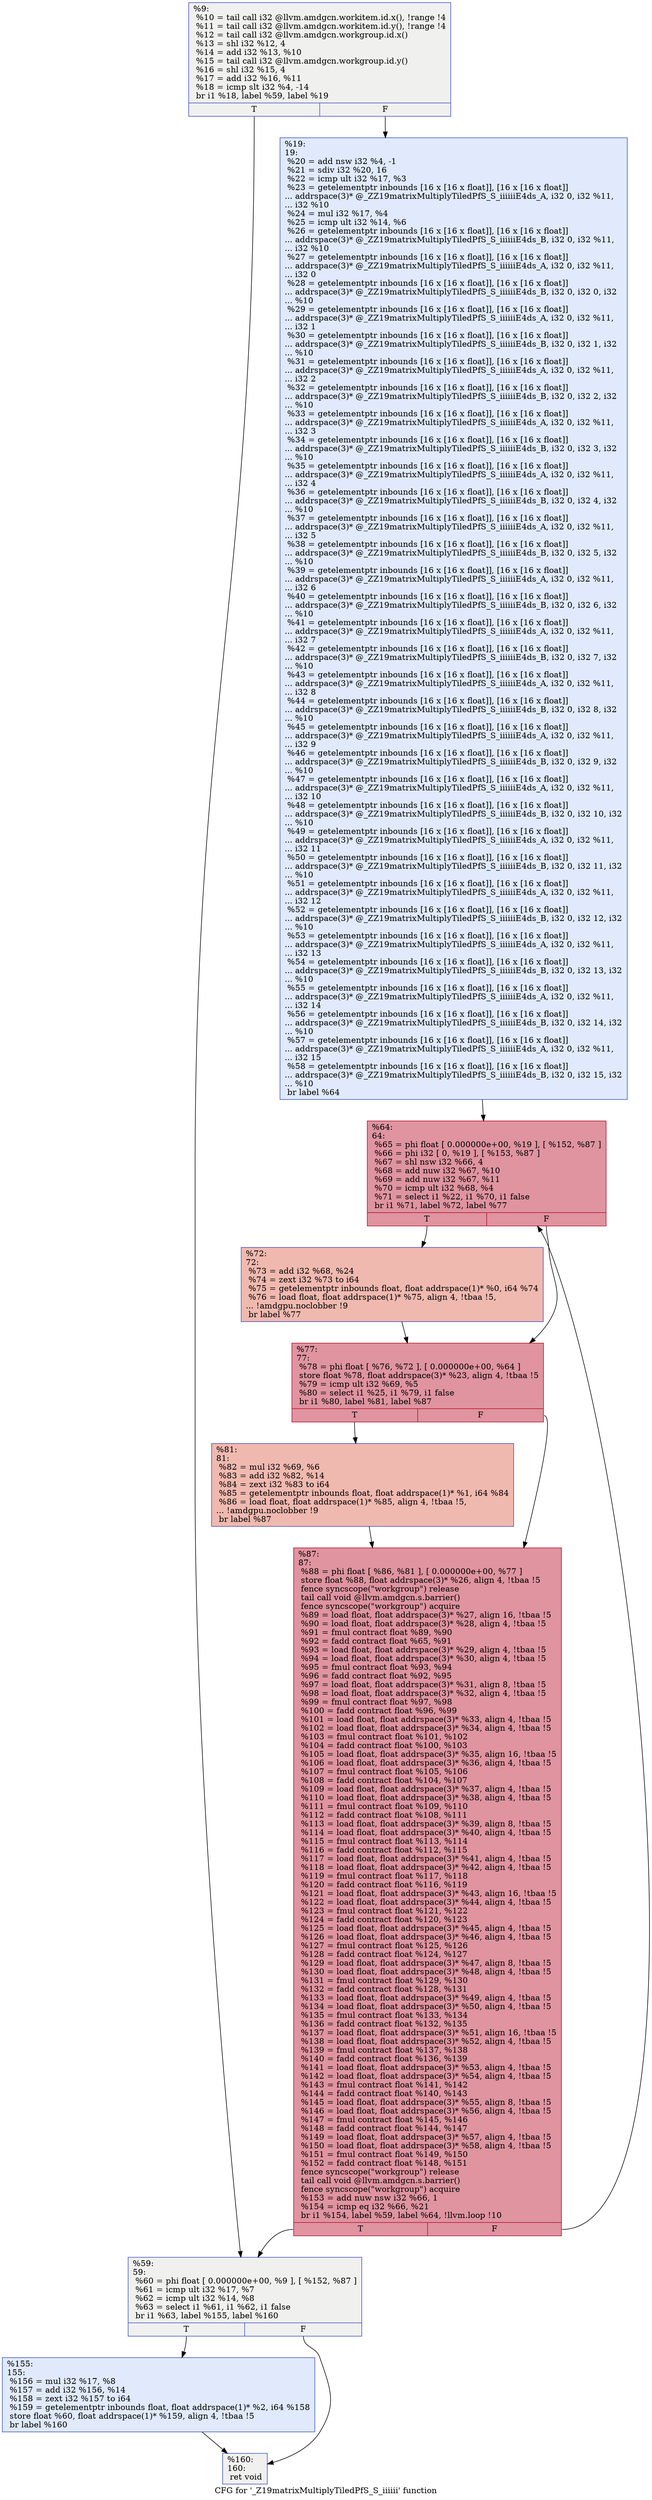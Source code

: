 digraph "CFG for '_Z19matrixMultiplyTiledPfS_S_iiiiii' function" {
	label="CFG for '_Z19matrixMultiplyTiledPfS_S_iiiiii' function";

	Node0x4c461b0 [shape=record,color="#3d50c3ff", style=filled, fillcolor="#dedcdb70",label="{%9:\l  %10 = tail call i32 @llvm.amdgcn.workitem.id.x(), !range !4\l  %11 = tail call i32 @llvm.amdgcn.workitem.id.y(), !range !4\l  %12 = tail call i32 @llvm.amdgcn.workgroup.id.x()\l  %13 = shl i32 %12, 4\l  %14 = add i32 %13, %10\l  %15 = tail call i32 @llvm.amdgcn.workgroup.id.y()\l  %16 = shl i32 %15, 4\l  %17 = add i32 %16, %11\l  %18 = icmp slt i32 %4, -14\l  br i1 %18, label %59, label %19\l|{<s0>T|<s1>F}}"];
	Node0x4c461b0:s0 -> Node0x4c48b70;
	Node0x4c461b0:s1 -> Node0x4c48c00;
	Node0x4c48c00 [shape=record,color="#3d50c3ff", style=filled, fillcolor="#b9d0f970",label="{%19:\l19:                                               \l  %20 = add nsw i32 %4, -1\l  %21 = sdiv i32 %20, 16\l  %22 = icmp ult i32 %17, %3\l  %23 = getelementptr inbounds [16 x [16 x float]], [16 x [16 x float]]\l... addrspace(3)* @_ZZ19matrixMultiplyTiledPfS_S_iiiiiiE4ds_A, i32 0, i32 %11,\l... i32 %10\l  %24 = mul i32 %17, %4\l  %25 = icmp ult i32 %14, %6\l  %26 = getelementptr inbounds [16 x [16 x float]], [16 x [16 x float]]\l... addrspace(3)* @_ZZ19matrixMultiplyTiledPfS_S_iiiiiiE4ds_B, i32 0, i32 %11,\l... i32 %10\l  %27 = getelementptr inbounds [16 x [16 x float]], [16 x [16 x float]]\l... addrspace(3)* @_ZZ19matrixMultiplyTiledPfS_S_iiiiiiE4ds_A, i32 0, i32 %11,\l... i32 0\l  %28 = getelementptr inbounds [16 x [16 x float]], [16 x [16 x float]]\l... addrspace(3)* @_ZZ19matrixMultiplyTiledPfS_S_iiiiiiE4ds_B, i32 0, i32 0, i32\l... %10\l  %29 = getelementptr inbounds [16 x [16 x float]], [16 x [16 x float]]\l... addrspace(3)* @_ZZ19matrixMultiplyTiledPfS_S_iiiiiiE4ds_A, i32 0, i32 %11,\l... i32 1\l  %30 = getelementptr inbounds [16 x [16 x float]], [16 x [16 x float]]\l... addrspace(3)* @_ZZ19matrixMultiplyTiledPfS_S_iiiiiiE4ds_B, i32 0, i32 1, i32\l... %10\l  %31 = getelementptr inbounds [16 x [16 x float]], [16 x [16 x float]]\l... addrspace(3)* @_ZZ19matrixMultiplyTiledPfS_S_iiiiiiE4ds_A, i32 0, i32 %11,\l... i32 2\l  %32 = getelementptr inbounds [16 x [16 x float]], [16 x [16 x float]]\l... addrspace(3)* @_ZZ19matrixMultiplyTiledPfS_S_iiiiiiE4ds_B, i32 0, i32 2, i32\l... %10\l  %33 = getelementptr inbounds [16 x [16 x float]], [16 x [16 x float]]\l... addrspace(3)* @_ZZ19matrixMultiplyTiledPfS_S_iiiiiiE4ds_A, i32 0, i32 %11,\l... i32 3\l  %34 = getelementptr inbounds [16 x [16 x float]], [16 x [16 x float]]\l... addrspace(3)* @_ZZ19matrixMultiplyTiledPfS_S_iiiiiiE4ds_B, i32 0, i32 3, i32\l... %10\l  %35 = getelementptr inbounds [16 x [16 x float]], [16 x [16 x float]]\l... addrspace(3)* @_ZZ19matrixMultiplyTiledPfS_S_iiiiiiE4ds_A, i32 0, i32 %11,\l... i32 4\l  %36 = getelementptr inbounds [16 x [16 x float]], [16 x [16 x float]]\l... addrspace(3)* @_ZZ19matrixMultiplyTiledPfS_S_iiiiiiE4ds_B, i32 0, i32 4, i32\l... %10\l  %37 = getelementptr inbounds [16 x [16 x float]], [16 x [16 x float]]\l... addrspace(3)* @_ZZ19matrixMultiplyTiledPfS_S_iiiiiiE4ds_A, i32 0, i32 %11,\l... i32 5\l  %38 = getelementptr inbounds [16 x [16 x float]], [16 x [16 x float]]\l... addrspace(3)* @_ZZ19matrixMultiplyTiledPfS_S_iiiiiiE4ds_B, i32 0, i32 5, i32\l... %10\l  %39 = getelementptr inbounds [16 x [16 x float]], [16 x [16 x float]]\l... addrspace(3)* @_ZZ19matrixMultiplyTiledPfS_S_iiiiiiE4ds_A, i32 0, i32 %11,\l... i32 6\l  %40 = getelementptr inbounds [16 x [16 x float]], [16 x [16 x float]]\l... addrspace(3)* @_ZZ19matrixMultiplyTiledPfS_S_iiiiiiE4ds_B, i32 0, i32 6, i32\l... %10\l  %41 = getelementptr inbounds [16 x [16 x float]], [16 x [16 x float]]\l... addrspace(3)* @_ZZ19matrixMultiplyTiledPfS_S_iiiiiiE4ds_A, i32 0, i32 %11,\l... i32 7\l  %42 = getelementptr inbounds [16 x [16 x float]], [16 x [16 x float]]\l... addrspace(3)* @_ZZ19matrixMultiplyTiledPfS_S_iiiiiiE4ds_B, i32 0, i32 7, i32\l... %10\l  %43 = getelementptr inbounds [16 x [16 x float]], [16 x [16 x float]]\l... addrspace(3)* @_ZZ19matrixMultiplyTiledPfS_S_iiiiiiE4ds_A, i32 0, i32 %11,\l... i32 8\l  %44 = getelementptr inbounds [16 x [16 x float]], [16 x [16 x float]]\l... addrspace(3)* @_ZZ19matrixMultiplyTiledPfS_S_iiiiiiE4ds_B, i32 0, i32 8, i32\l... %10\l  %45 = getelementptr inbounds [16 x [16 x float]], [16 x [16 x float]]\l... addrspace(3)* @_ZZ19matrixMultiplyTiledPfS_S_iiiiiiE4ds_A, i32 0, i32 %11,\l... i32 9\l  %46 = getelementptr inbounds [16 x [16 x float]], [16 x [16 x float]]\l... addrspace(3)* @_ZZ19matrixMultiplyTiledPfS_S_iiiiiiE4ds_B, i32 0, i32 9, i32\l... %10\l  %47 = getelementptr inbounds [16 x [16 x float]], [16 x [16 x float]]\l... addrspace(3)* @_ZZ19matrixMultiplyTiledPfS_S_iiiiiiE4ds_A, i32 0, i32 %11,\l... i32 10\l  %48 = getelementptr inbounds [16 x [16 x float]], [16 x [16 x float]]\l... addrspace(3)* @_ZZ19matrixMultiplyTiledPfS_S_iiiiiiE4ds_B, i32 0, i32 10, i32\l... %10\l  %49 = getelementptr inbounds [16 x [16 x float]], [16 x [16 x float]]\l... addrspace(3)* @_ZZ19matrixMultiplyTiledPfS_S_iiiiiiE4ds_A, i32 0, i32 %11,\l... i32 11\l  %50 = getelementptr inbounds [16 x [16 x float]], [16 x [16 x float]]\l... addrspace(3)* @_ZZ19matrixMultiplyTiledPfS_S_iiiiiiE4ds_B, i32 0, i32 11, i32\l... %10\l  %51 = getelementptr inbounds [16 x [16 x float]], [16 x [16 x float]]\l... addrspace(3)* @_ZZ19matrixMultiplyTiledPfS_S_iiiiiiE4ds_A, i32 0, i32 %11,\l... i32 12\l  %52 = getelementptr inbounds [16 x [16 x float]], [16 x [16 x float]]\l... addrspace(3)* @_ZZ19matrixMultiplyTiledPfS_S_iiiiiiE4ds_B, i32 0, i32 12, i32\l... %10\l  %53 = getelementptr inbounds [16 x [16 x float]], [16 x [16 x float]]\l... addrspace(3)* @_ZZ19matrixMultiplyTiledPfS_S_iiiiiiE4ds_A, i32 0, i32 %11,\l... i32 13\l  %54 = getelementptr inbounds [16 x [16 x float]], [16 x [16 x float]]\l... addrspace(3)* @_ZZ19matrixMultiplyTiledPfS_S_iiiiiiE4ds_B, i32 0, i32 13, i32\l... %10\l  %55 = getelementptr inbounds [16 x [16 x float]], [16 x [16 x float]]\l... addrspace(3)* @_ZZ19matrixMultiplyTiledPfS_S_iiiiiiE4ds_A, i32 0, i32 %11,\l... i32 14\l  %56 = getelementptr inbounds [16 x [16 x float]], [16 x [16 x float]]\l... addrspace(3)* @_ZZ19matrixMultiplyTiledPfS_S_iiiiiiE4ds_B, i32 0, i32 14, i32\l... %10\l  %57 = getelementptr inbounds [16 x [16 x float]], [16 x [16 x float]]\l... addrspace(3)* @_ZZ19matrixMultiplyTiledPfS_S_iiiiiiE4ds_A, i32 0, i32 %11,\l... i32 15\l  %58 = getelementptr inbounds [16 x [16 x float]], [16 x [16 x float]]\l... addrspace(3)* @_ZZ19matrixMultiplyTiledPfS_S_iiiiiiE4ds_B, i32 0, i32 15, i32\l... %10\l  br label %64\l}"];
	Node0x4c48c00 -> Node0x4c48fb0;
	Node0x4c48b70 [shape=record,color="#3d50c3ff", style=filled, fillcolor="#dedcdb70",label="{%59:\l59:                                               \l  %60 = phi float [ 0.000000e+00, %9 ], [ %152, %87 ]\l  %61 = icmp ult i32 %17, %7\l  %62 = icmp ult i32 %14, %8\l  %63 = select i1 %61, i1 %62, i1 false\l  br i1 %63, label %155, label %160\l|{<s0>T|<s1>F}}"];
	Node0x4c48b70:s0 -> Node0x4c4c0e0;
	Node0x4c48b70:s1 -> Node0x4c4c170;
	Node0x4c48fb0 [shape=record,color="#b70d28ff", style=filled, fillcolor="#b70d2870",label="{%64:\l64:                                               \l  %65 = phi float [ 0.000000e+00, %19 ], [ %152, %87 ]\l  %66 = phi i32 [ 0, %19 ], [ %153, %87 ]\l  %67 = shl nsw i32 %66, 4\l  %68 = add nuw i32 %67, %10\l  %69 = add nuw i32 %67, %11\l  %70 = icmp ult i32 %68, %4\l  %71 = select i1 %22, i1 %70, i1 false\l  br i1 %71, label %72, label %77\l|{<s0>T|<s1>F}}"];
	Node0x4c48fb0:s0 -> Node0x4c49a40;
	Node0x4c48fb0:s1 -> Node0x4c4c9f0;
	Node0x4c49a40 [shape=record,color="#3d50c3ff", style=filled, fillcolor="#de614d70",label="{%72:\l72:                                               \l  %73 = add i32 %68, %24\l  %74 = zext i32 %73 to i64\l  %75 = getelementptr inbounds float, float addrspace(1)* %0, i64 %74\l  %76 = load float, float addrspace(1)* %75, align 4, !tbaa !5,\l... !amdgpu.noclobber !9\l  br label %77\l}"];
	Node0x4c49a40 -> Node0x4c4c9f0;
	Node0x4c4c9f0 [shape=record,color="#b70d28ff", style=filled, fillcolor="#b70d2870",label="{%77:\l77:                                               \l  %78 = phi float [ %76, %72 ], [ 0.000000e+00, %64 ]\l  store float %78, float addrspace(3)* %23, align 4, !tbaa !5\l  %79 = icmp ult i32 %69, %5\l  %80 = select i1 %25, i1 %79, i1 false\l  br i1 %80, label %81, label %87\l|{<s0>T|<s1>F}}"];
	Node0x4c4c9f0:s0 -> Node0x4c4d8c0;
	Node0x4c4c9f0:s1 -> Node0x4c4bda0;
	Node0x4c4d8c0 [shape=record,color="#3d50c3ff", style=filled, fillcolor="#de614d70",label="{%81:\l81:                                               \l  %82 = mul i32 %69, %6\l  %83 = add i32 %82, %14\l  %84 = zext i32 %83 to i64\l  %85 = getelementptr inbounds float, float addrspace(1)* %1, i64 %84\l  %86 = load float, float addrspace(1)* %85, align 4, !tbaa !5,\l... !amdgpu.noclobber !9\l  br label %87\l}"];
	Node0x4c4d8c0 -> Node0x4c4bda0;
	Node0x4c4bda0 [shape=record,color="#b70d28ff", style=filled, fillcolor="#b70d2870",label="{%87:\l87:                                               \l  %88 = phi float [ %86, %81 ], [ 0.000000e+00, %77 ]\l  store float %88, float addrspace(3)* %26, align 4, !tbaa !5\l  fence syncscope(\"workgroup\") release\l  tail call void @llvm.amdgcn.s.barrier()\l  fence syncscope(\"workgroup\") acquire\l  %89 = load float, float addrspace(3)* %27, align 16, !tbaa !5\l  %90 = load float, float addrspace(3)* %28, align 4, !tbaa !5\l  %91 = fmul contract float %89, %90\l  %92 = fadd contract float %65, %91\l  %93 = load float, float addrspace(3)* %29, align 4, !tbaa !5\l  %94 = load float, float addrspace(3)* %30, align 4, !tbaa !5\l  %95 = fmul contract float %93, %94\l  %96 = fadd contract float %92, %95\l  %97 = load float, float addrspace(3)* %31, align 8, !tbaa !5\l  %98 = load float, float addrspace(3)* %32, align 4, !tbaa !5\l  %99 = fmul contract float %97, %98\l  %100 = fadd contract float %96, %99\l  %101 = load float, float addrspace(3)* %33, align 4, !tbaa !5\l  %102 = load float, float addrspace(3)* %34, align 4, !tbaa !5\l  %103 = fmul contract float %101, %102\l  %104 = fadd contract float %100, %103\l  %105 = load float, float addrspace(3)* %35, align 16, !tbaa !5\l  %106 = load float, float addrspace(3)* %36, align 4, !tbaa !5\l  %107 = fmul contract float %105, %106\l  %108 = fadd contract float %104, %107\l  %109 = load float, float addrspace(3)* %37, align 4, !tbaa !5\l  %110 = load float, float addrspace(3)* %38, align 4, !tbaa !5\l  %111 = fmul contract float %109, %110\l  %112 = fadd contract float %108, %111\l  %113 = load float, float addrspace(3)* %39, align 8, !tbaa !5\l  %114 = load float, float addrspace(3)* %40, align 4, !tbaa !5\l  %115 = fmul contract float %113, %114\l  %116 = fadd contract float %112, %115\l  %117 = load float, float addrspace(3)* %41, align 4, !tbaa !5\l  %118 = load float, float addrspace(3)* %42, align 4, !tbaa !5\l  %119 = fmul contract float %117, %118\l  %120 = fadd contract float %116, %119\l  %121 = load float, float addrspace(3)* %43, align 16, !tbaa !5\l  %122 = load float, float addrspace(3)* %44, align 4, !tbaa !5\l  %123 = fmul contract float %121, %122\l  %124 = fadd contract float %120, %123\l  %125 = load float, float addrspace(3)* %45, align 4, !tbaa !5\l  %126 = load float, float addrspace(3)* %46, align 4, !tbaa !5\l  %127 = fmul contract float %125, %126\l  %128 = fadd contract float %124, %127\l  %129 = load float, float addrspace(3)* %47, align 8, !tbaa !5\l  %130 = load float, float addrspace(3)* %48, align 4, !tbaa !5\l  %131 = fmul contract float %129, %130\l  %132 = fadd contract float %128, %131\l  %133 = load float, float addrspace(3)* %49, align 4, !tbaa !5\l  %134 = load float, float addrspace(3)* %50, align 4, !tbaa !5\l  %135 = fmul contract float %133, %134\l  %136 = fadd contract float %132, %135\l  %137 = load float, float addrspace(3)* %51, align 16, !tbaa !5\l  %138 = load float, float addrspace(3)* %52, align 4, !tbaa !5\l  %139 = fmul contract float %137, %138\l  %140 = fadd contract float %136, %139\l  %141 = load float, float addrspace(3)* %53, align 4, !tbaa !5\l  %142 = load float, float addrspace(3)* %54, align 4, !tbaa !5\l  %143 = fmul contract float %141, %142\l  %144 = fadd contract float %140, %143\l  %145 = load float, float addrspace(3)* %55, align 8, !tbaa !5\l  %146 = load float, float addrspace(3)* %56, align 4, !tbaa !5\l  %147 = fmul contract float %145, %146\l  %148 = fadd contract float %144, %147\l  %149 = load float, float addrspace(3)* %57, align 4, !tbaa !5\l  %150 = load float, float addrspace(3)* %58, align 4, !tbaa !5\l  %151 = fmul contract float %149, %150\l  %152 = fadd contract float %148, %151\l  fence syncscope(\"workgroup\") release\l  tail call void @llvm.amdgcn.s.barrier()\l  fence syncscope(\"workgroup\") acquire\l  %153 = add nuw nsw i32 %66, 1\l  %154 = icmp eq i32 %66, %21\l  br i1 %154, label %59, label %64, !llvm.loop !10\l|{<s0>T|<s1>F}}"];
	Node0x4c4bda0:s0 -> Node0x4c48b70;
	Node0x4c4bda0:s1 -> Node0x4c48fb0;
	Node0x4c4c0e0 [shape=record,color="#3d50c3ff", style=filled, fillcolor="#b9d0f970",label="{%155:\l155:                                              \l  %156 = mul i32 %17, %8\l  %157 = add i32 %156, %14\l  %158 = zext i32 %157 to i64\l  %159 = getelementptr inbounds float, float addrspace(1)* %2, i64 %158\l  store float %60, float addrspace(1)* %159, align 4, !tbaa !5\l  br label %160\l}"];
	Node0x4c4c0e0 -> Node0x4c4c170;
	Node0x4c4c170 [shape=record,color="#3d50c3ff", style=filled, fillcolor="#dedcdb70",label="{%160:\l160:                                              \l  ret void\l}"];
}
